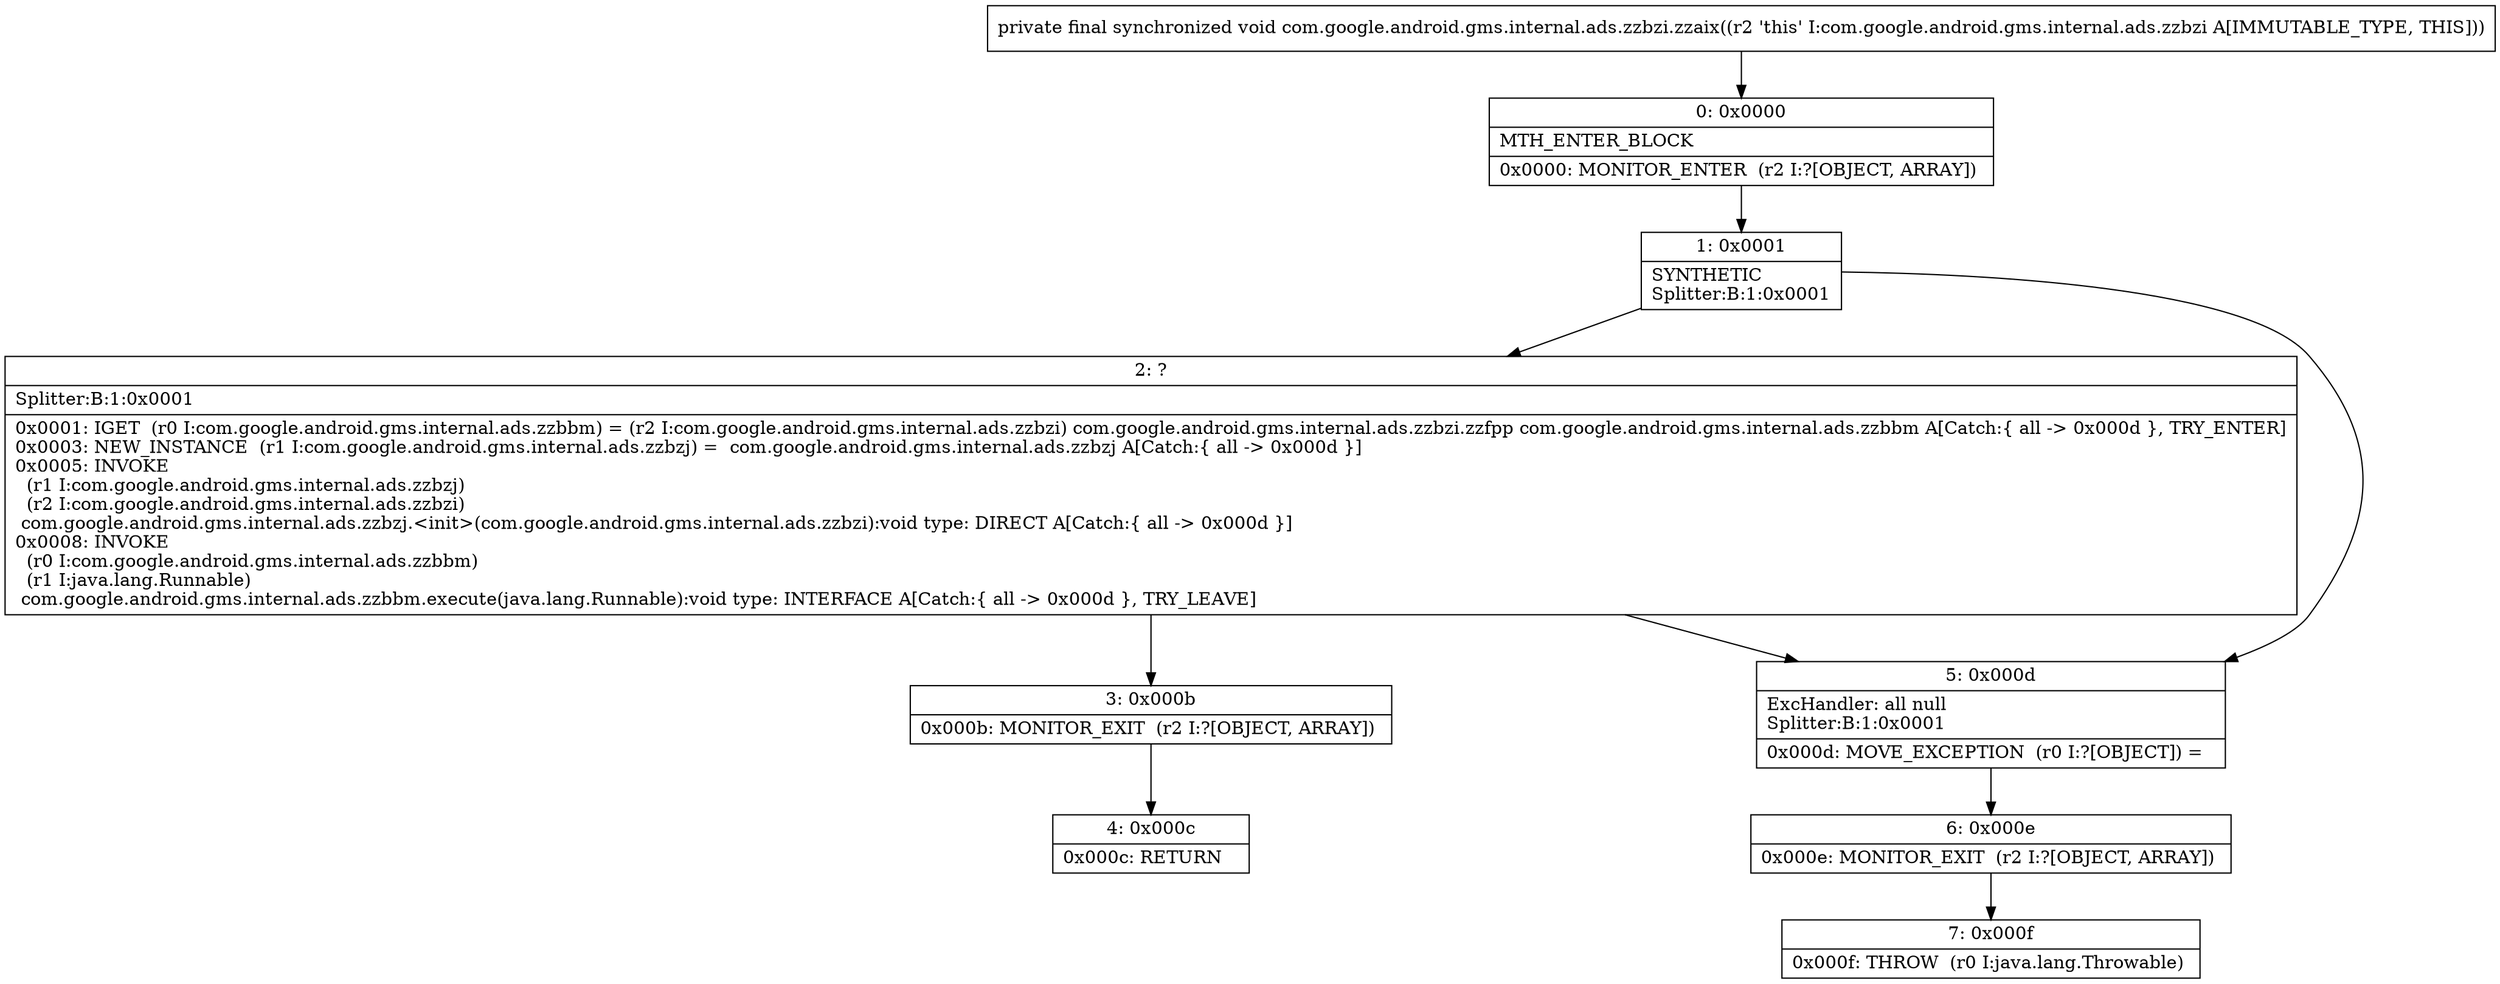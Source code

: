 digraph "CFG forcom.google.android.gms.internal.ads.zzbzi.zzaix()V" {
Node_0 [shape=record,label="{0\:\ 0x0000|MTH_ENTER_BLOCK\l|0x0000: MONITOR_ENTER  (r2 I:?[OBJECT, ARRAY]) \l}"];
Node_1 [shape=record,label="{1\:\ 0x0001|SYNTHETIC\lSplitter:B:1:0x0001\l}"];
Node_2 [shape=record,label="{2\:\ ?|Splitter:B:1:0x0001\l|0x0001: IGET  (r0 I:com.google.android.gms.internal.ads.zzbbm) = (r2 I:com.google.android.gms.internal.ads.zzbzi) com.google.android.gms.internal.ads.zzbzi.zzfpp com.google.android.gms.internal.ads.zzbbm A[Catch:\{ all \-\> 0x000d \}, TRY_ENTER]\l0x0003: NEW_INSTANCE  (r1 I:com.google.android.gms.internal.ads.zzbzj) =  com.google.android.gms.internal.ads.zzbzj A[Catch:\{ all \-\> 0x000d \}]\l0x0005: INVOKE  \l  (r1 I:com.google.android.gms.internal.ads.zzbzj)\l  (r2 I:com.google.android.gms.internal.ads.zzbzi)\l com.google.android.gms.internal.ads.zzbzj.\<init\>(com.google.android.gms.internal.ads.zzbzi):void type: DIRECT A[Catch:\{ all \-\> 0x000d \}]\l0x0008: INVOKE  \l  (r0 I:com.google.android.gms.internal.ads.zzbbm)\l  (r1 I:java.lang.Runnable)\l com.google.android.gms.internal.ads.zzbbm.execute(java.lang.Runnable):void type: INTERFACE A[Catch:\{ all \-\> 0x000d \}, TRY_LEAVE]\l}"];
Node_3 [shape=record,label="{3\:\ 0x000b|0x000b: MONITOR_EXIT  (r2 I:?[OBJECT, ARRAY]) \l}"];
Node_4 [shape=record,label="{4\:\ 0x000c|0x000c: RETURN   \l}"];
Node_5 [shape=record,label="{5\:\ 0x000d|ExcHandler: all null\lSplitter:B:1:0x0001\l|0x000d: MOVE_EXCEPTION  (r0 I:?[OBJECT]) =  \l}"];
Node_6 [shape=record,label="{6\:\ 0x000e|0x000e: MONITOR_EXIT  (r2 I:?[OBJECT, ARRAY]) \l}"];
Node_7 [shape=record,label="{7\:\ 0x000f|0x000f: THROW  (r0 I:java.lang.Throwable) \l}"];
MethodNode[shape=record,label="{private final synchronized void com.google.android.gms.internal.ads.zzbzi.zzaix((r2 'this' I:com.google.android.gms.internal.ads.zzbzi A[IMMUTABLE_TYPE, THIS])) }"];
MethodNode -> Node_0;
Node_0 -> Node_1;
Node_1 -> Node_2;
Node_1 -> Node_5;
Node_2 -> Node_3;
Node_2 -> Node_5;
Node_3 -> Node_4;
Node_5 -> Node_6;
Node_6 -> Node_7;
}


